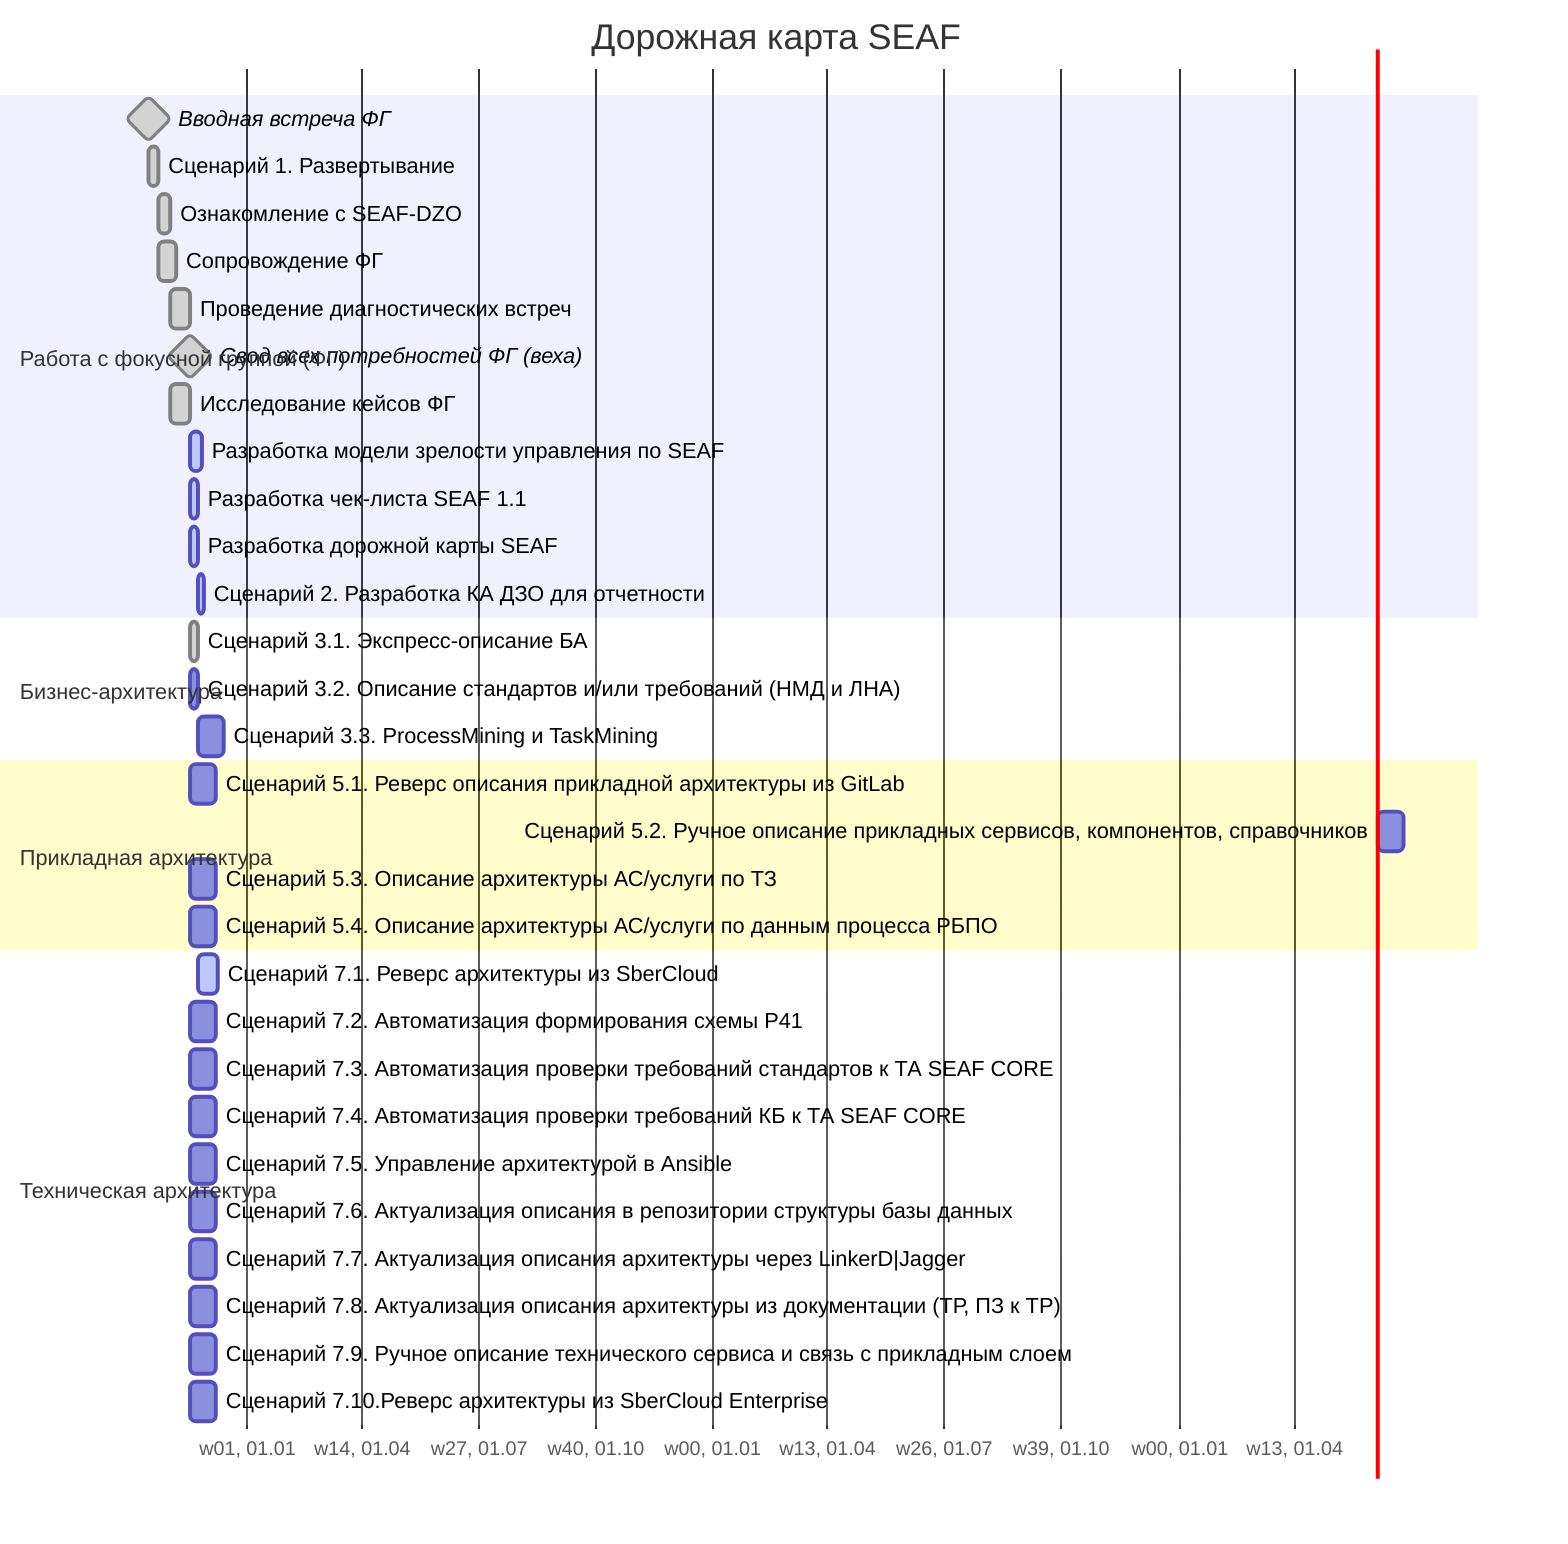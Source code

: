 gantt
    dateFormat  YY-MM-DD
    axisFormat w%W, %d.%m
    title       Дорожная карта SEAF
%%    excludes    weekends
%%    axisFormat %m-%d

    section Работа с фокусной группой (ФГ)
        Вводная встреча ФГ : milestone, done, cickoff, 23-10-16, 23-10-16
        Сценарий 1. Развертывание: done, Scenario1, 23-10-16, 7d
        Ознакомление с SEAF-DZO : done, connectSEAF, after Scenario1, 10d
        Сопровождение ФГ: done, after Scenario1, 15d
        Проведение диагностических встреч: done, diagnostics, after connectSEAF, 15d
        Свод всех потребностей ФГ (веха): milestone, done, after diagnostics, 1d
        Исследование кейсов ФГ: done, DZO_cases_invest, after connectSEAF, 15d
        Разработка модели зрелости управления по SEAF: active, after DZO_cases_invest, 10d
        Разработка чек-листа SEAF 1.1: active, after DZO_cases_invest, 7d
        Разработка дорожной карты SEAF: active, roadmap, after DZO_cases_invest, 7d
        Сценарий 2. Разработка КА ДЗО для отчетности: active, kadzo, after roadmap, 5d
    section Бизнес-архитектура
        Сценарий 3.1. Экспресс-описание БА: done, BA_express, after diagnostics, 7d
        Сценарий 3.2. Описание стандартов и/или требований (НМД и ЛНА): BA_express, after diagnostics, 7d
        Сценарий 3.3. ProcessMining и TaskMining:       20d
    section Прикладная архитектура
        Сценарий 5.1. Реверс описания прикладной архитектуры из GitLab:     after DZO_cases_invest, 20d
        Сценарий 5.2. Ручное описание прикладных сервисов, компонентов, справочников: after ADZO_cases_invest, 20d
        Сценарий 5.3. Описание архитектуры АС/услуги по ТЗ: after DZO_cases_invest, 20d
        Сценарий 5.4. Описание архитектуры АС/услуги по данным процесса РБПО: after DZO_cases_invest, 20d
    section Техническая архитектура
        Сценарий 7.1. Реверс архитектуры из SberCloud                               : active, IAAS_reverse_Cloud, after roadmap, 15d
        Сценарий 7.2. Автоматизация формирования схемы Р41                          :       after DZO_cases_invest, 20d
        Сценарий 7.3. Автоматизация проверки требований стандартов к ТА SEAF CORE   :       after DZO_cases_invest, 20d
        Сценарий 7.4. Автоматизация проверки требований КБ к ТА SEAF CORE           :       after DZO_cases_invest, 20d
        Сценарий 7.5. Управление архитектурой в Ansible                             :       after DZO_cases_invest, 20d
        Сценарий 7.6. Актуализация описания в репозитории структуры базы данных     :       after DZO_cases_invest, 20d
        Сценарий 7.7. Актуализация описания архитектуры через LinkerD|Jagger        :       after DZO_cases_invest, 20d
        Сценарий 7.8. Актуализация описания архитектуры из документации (ТР, ПЗ к ТР):      after DZO_cases_invest, 20d
        Сценарий 7.9. Ручное описание технического сервиса и связь с прикладным слоем:      after DZO_cases_invest, 20d
        Сценарий 7.10.Реверс архитектуры из SberCloud Enterprise                    :       after DZO_cases_invest, 20d















%%
%%        section Архитектура приложений
%%            Вводная встреча фокусной группы            :done,    des1, 2014-01-06,2014-01-08
%%            Active task               :active,  des2, 2014-01-09, 3d
%%            Future task               :         des3, after des2, 5d
%%            Future task2              :         des4, after des3, 5d
%%
%%
%%        section Critical tasks
%%            Completed task in the critical line :crit, done, 2014-01-06,24h
%%            Implement parser and jison          :crit, done, after des1, 2d
%%            Create tests for parser             :crit, active, 3d
%%            Future task in critical line        :crit, 5d
%%            Create tests for renderer           :2d
%%            Add to mermaid                      :1d
%%            Functionality added                 :milestone, 2014-01-25, 0d
%%
%%        section Documentation
%%            Describe gantt syntax               :active, a1, after des1, 3d
%%            Add gantt diagram to demo page      :after a1  , 20h
%%            Add another diagram to demo page    :doc1, after a1  , 48h
%%
%%        section Last section
%%            Describe gantt syntax               :after doc1, 3d
%%            Add gantt diagram to demo page      :20h
%%            Add another diagram to demo page    :48h